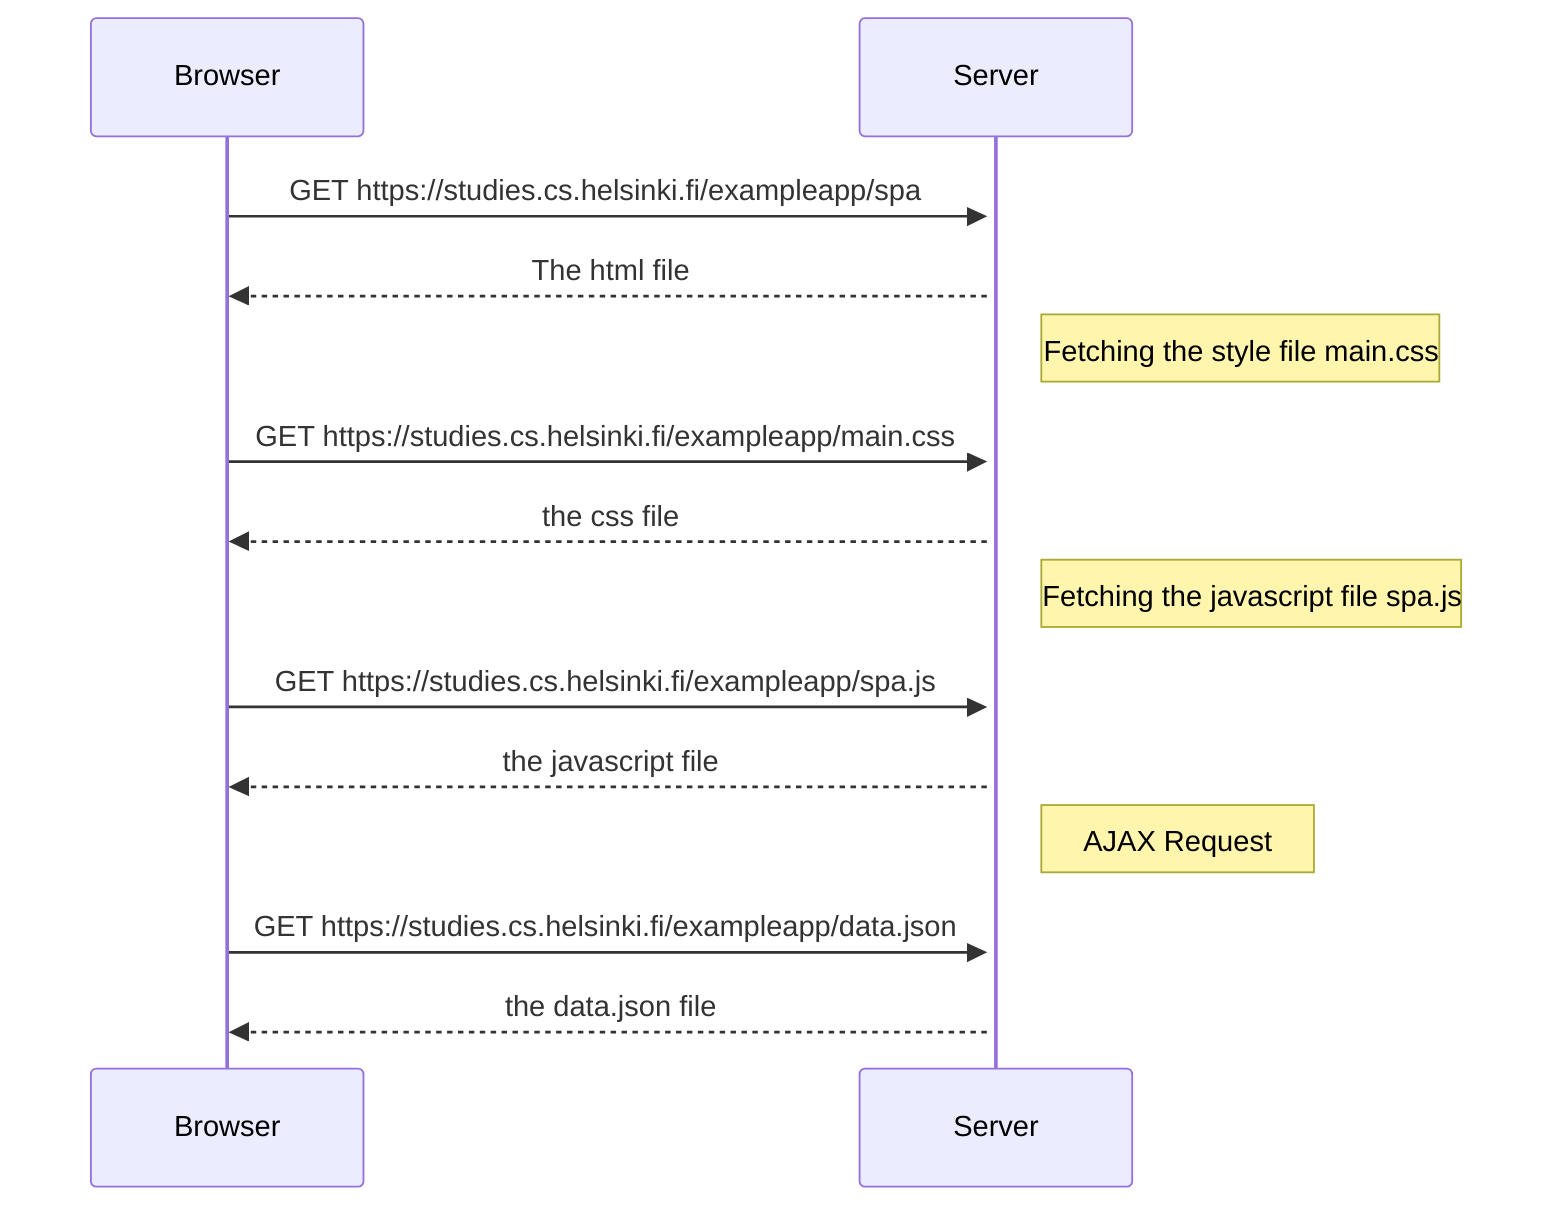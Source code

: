 sequenceDiagram
    Browser->>+Server: GET https://studies.cs.helsinki.fi/exampleapp/spa
    Server-->>Browser:The html file
    Note right of Server: Fetching the style  file main.css
    Browser->>+Server: GET https://studies.cs.helsinki.fi/exampleapp/main.css
    Server-->>Browser:the css file
    Note right of Server: Fetching the javascript  file spa.js
    Browser->>+Server: GET https://studies.cs.helsinki.fi/exampleapp/spa.js
    Server-->>Browser:the javascript file
    Note right of Server: AJAX Request
    Browser->>+Server: GET https://studies.cs.helsinki.fi/exampleapp/data.json
    Server-->>Browser:the data.json file